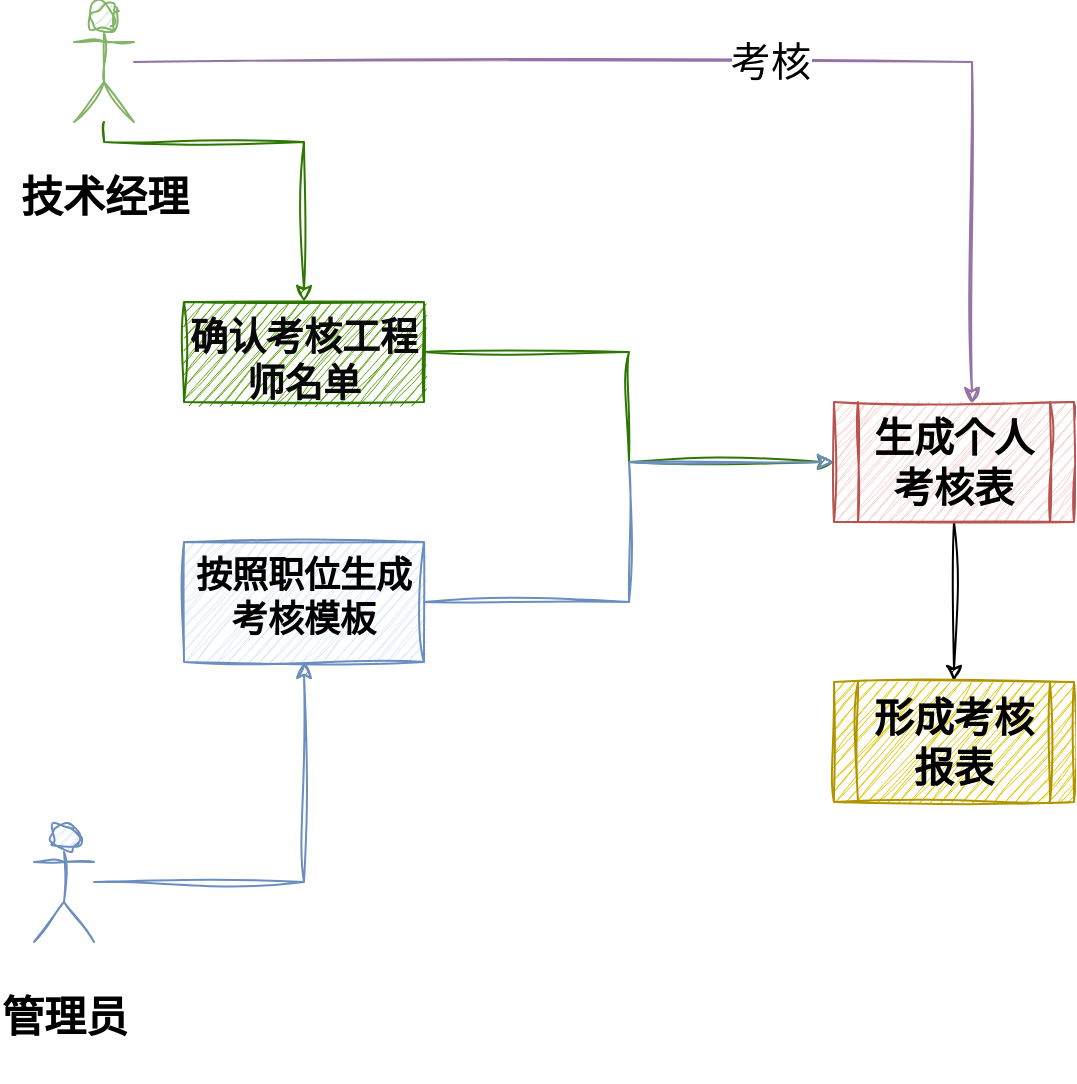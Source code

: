 <mxfile version="21.2.9" type="github">
  <diagram id="C5RBs43oDa-KdzZeNtuy" name="Page-1">
    <mxGraphModel dx="1434" dy="796" grid="1" gridSize="10" guides="1" tooltips="1" connect="1" arrows="1" fold="1" page="1" pageScale="1" pageWidth="827" pageHeight="1169" math="0" shadow="0">
      <root>
        <mxCell id="WIyWlLk6GJQsqaUBKTNV-0" />
        <mxCell id="WIyWlLk6GJQsqaUBKTNV-1" parent="WIyWlLk6GJQsqaUBKTNV-0" />
        <mxCell id="brSxYRvBLm-6a5PzT_8Y-3" value="" style="edgeStyle=orthogonalEdgeStyle;rounded=0;orthogonalLoop=1;jettySize=auto;html=1;sketch=1;curveFitting=1;jiggle=2;fillColor=#60a917;strokeColor=#2D7600;" edge="1" parent="WIyWlLk6GJQsqaUBKTNV-1" source="brSxYRvBLm-6a5PzT_8Y-0" target="brSxYRvBLm-6a5PzT_8Y-1">
          <mxGeometry relative="1" as="geometry">
            <Array as="points">
              <mxPoint x="95" y="160" />
              <mxPoint x="195" y="160" />
            </Array>
          </mxGeometry>
        </mxCell>
        <mxCell id="brSxYRvBLm-6a5PzT_8Y-18" style="edgeStyle=orthogonalEdgeStyle;rounded=0;sketch=1;hachureGap=4;jiggle=2;curveFitting=1;orthogonalLoop=1;jettySize=auto;html=1;entryX=0.575;entryY=0.017;entryDx=0;entryDy=0;entryPerimeter=0;fontFamily=Architects Daughter;fontSource=https%3A%2F%2Ffonts.googleapis.com%2Fcss%3Ffamily%3DArchitects%2BDaughter;fontSize=16;fillColor=#e1d5e7;strokeColor=#9673a6;" edge="1" parent="WIyWlLk6GJQsqaUBKTNV-1" source="brSxYRvBLm-6a5PzT_8Y-0" target="brSxYRvBLm-6a5PzT_8Y-16">
          <mxGeometry relative="1" as="geometry" />
        </mxCell>
        <mxCell id="brSxYRvBLm-6a5PzT_8Y-19" value="&lt;font data-font-src=&quot;http://www.ps3000.com/fonts/%E6%96%B9%E6%AD%A3%E9%9D%99%E8%95%BE%E7%AE%80%E4%BD%93_%E5%BE%90%E9%9D%99%E8%95%BE%E6%89%8B%E5%86%99%E4%BD%93.fon&quot; face=&quot;方正徐静蕾体&quot;&gt;考核&lt;/font&gt;" style="edgeLabel;html=1;align=center;verticalAlign=middle;resizable=0;points=[];fontSize=20;fontFamily=Architects Daughter;" vertex="1" connectable="0" parent="brSxYRvBLm-6a5PzT_8Y-18">
          <mxGeometry x="0.078" relative="1" as="geometry">
            <mxPoint as="offset" />
          </mxGeometry>
        </mxCell>
        <mxCell id="brSxYRvBLm-6a5PzT_8Y-0" value="&lt;h6&gt;&lt;font style=&quot;font-size: 21px;&quot;&gt;技术经理&lt;/font&gt;&lt;/h6&gt;" style="shape=umlActor;verticalLabelPosition=bottom;verticalAlign=top;html=1;outlineConnect=0;sketch=1;curveFitting=1;jiggle=2;fontFamily=方正徐静蕾体;fontSource=http%3A%2F%2Fwww.ps3000.com%2Ffonts%2F%25E6%2596%25B9%25E6%25AD%25A3%25E9%259D%2599%25E8%2595%25BE%25E7%25AE%2580%25E4%25BD%2593_%25E5%25BE%2590%25E9%259D%2599%25E8%2595%25BE%25E6%2589%258B%25E5%2586%2599%25E4%25BD%2593.fon;fillColor=#d5e8d4;strokeColor=#82b366;" vertex="1" parent="WIyWlLk6GJQsqaUBKTNV-1">
          <mxGeometry x="80" y="90" width="30" height="60" as="geometry" />
        </mxCell>
        <mxCell id="brSxYRvBLm-6a5PzT_8Y-15" style="edgeStyle=orthogonalEdgeStyle;rounded=0;sketch=1;hachureGap=4;jiggle=2;curveFitting=1;orthogonalLoop=1;jettySize=auto;html=1;fontFamily=Architects Daughter;fontSource=https%3A%2F%2Ffonts.googleapis.com%2Fcss%3Ffamily%3DArchitects%2BDaughter;fontSize=16;entryX=0;entryY=0.5;entryDx=0;entryDy=0;fillColor=#60a917;strokeColor=#2D7600;" edge="1" parent="WIyWlLk6GJQsqaUBKTNV-1" source="brSxYRvBLm-6a5PzT_8Y-1" target="brSxYRvBLm-6a5PzT_8Y-16">
          <mxGeometry relative="1" as="geometry">
            <mxPoint x="400" y="330" as="targetPoint" />
          </mxGeometry>
        </mxCell>
        <mxCell id="brSxYRvBLm-6a5PzT_8Y-1" value="确认考核工程师名单" style="whiteSpace=wrap;html=1;verticalAlign=top;sketch=1;curveFitting=1;jiggle=2;fontFamily=方正徐静蕾体;fontSource=http%3A%2F%2Fwww.ps3000.com%2Ffonts%2F%25E6%2596%25B9%25E6%25AD%25A3%25E9%259D%2599%25E8%2595%25BE%25E7%25AE%2580%25E4%25BD%2593_%25E5%25BE%2590%25E9%259D%2599%25E8%2595%25BE%25E6%2589%258B%25E5%2586%2599%25E4%25BD%2593.fon;fontSize=19;fontStyle=1;fillColor=#60a917;fontColor=#080808;strokeColor=#2D7600;labelBackgroundColor=none;labelBorderColor=none;" vertex="1" parent="WIyWlLk6GJQsqaUBKTNV-1">
          <mxGeometry x="135" y="240" width="120" height="50" as="geometry" />
        </mxCell>
        <mxCell id="brSxYRvBLm-6a5PzT_8Y-14" value="" style="edgeStyle=orthogonalEdgeStyle;rounded=0;orthogonalLoop=1;jettySize=auto;html=1;sketch=1;curveFitting=1;jiggle=2;fillColor=#dae8fc;strokeColor=#6c8ebf;" edge="1" parent="WIyWlLk6GJQsqaUBKTNV-1" source="brSxYRvBLm-6a5PzT_8Y-11" target="brSxYRvBLm-6a5PzT_8Y-13">
          <mxGeometry relative="1" as="geometry" />
        </mxCell>
        <mxCell id="brSxYRvBLm-6a5PzT_8Y-11" value="&lt;h6&gt;&lt;span style=&quot;font-size: 21px;&quot;&gt;管理员&lt;/span&gt;&lt;/h6&gt;" style="shape=umlActor;verticalLabelPosition=bottom;verticalAlign=top;html=1;outlineConnect=0;sketch=1;curveFitting=1;jiggle=2;fontFamily=方正徐静蕾体;fontSource=http%3A%2F%2Fwww.ps3000.com%2Ffonts%2F%25E6%2596%25B9%25E6%25AD%25A3%25E9%259D%2599%25E8%2595%25BE%25E7%25AE%2580%25E4%25BD%2593_%25E5%25BE%2590%25E9%259D%2599%25E8%2595%25BE%25E6%2589%258B%25E5%2586%2599%25E4%25BD%2593.fon;fillColor=#dae8fc;strokeColor=#6c8ebf;" vertex="1" parent="WIyWlLk6GJQsqaUBKTNV-1">
          <mxGeometry x="60" y="500" width="30" height="60" as="geometry" />
        </mxCell>
        <mxCell id="brSxYRvBLm-6a5PzT_8Y-17" style="edgeStyle=orthogonalEdgeStyle;rounded=0;sketch=1;hachureGap=4;jiggle=2;curveFitting=1;orthogonalLoop=1;jettySize=auto;html=1;entryX=0;entryY=0.5;entryDx=0;entryDy=0;fontFamily=Architects Daughter;fontSource=https%3A%2F%2Ffonts.googleapis.com%2Fcss%3Ffamily%3DArchitects%2BDaughter;fontSize=16;fillColor=#dae8fc;strokeColor=#6c8ebf;" edge="1" parent="WIyWlLk6GJQsqaUBKTNV-1" source="brSxYRvBLm-6a5PzT_8Y-13" target="brSxYRvBLm-6a5PzT_8Y-16">
          <mxGeometry relative="1" as="geometry" />
        </mxCell>
        <mxCell id="brSxYRvBLm-6a5PzT_8Y-13" value="&lt;b&gt;&lt;font style=&quot;font-size: 18px;&quot;&gt;按照职位生成考核模板&lt;/font&gt;&lt;/b&gt;" style="whiteSpace=wrap;html=1;fontFamily=方正徐静蕾体;verticalAlign=top;sketch=1;curveFitting=1;jiggle=2;fontSource=http%3A%2F%2Fwww.ps3000.com%2Ffonts%2F%25E6%2596%25B9%25E6%25AD%25A3%25E9%259D%2599%25E8%2595%25BE%25E7%25AE%2580%25E4%25BD%2593_%25E5%25BE%2590%25E9%259D%2599%25E8%2595%25BE%25E6%2589%258B%25E5%2586%2599%25E4%25BD%2593.fon;fillColor=#dae8fc;strokeColor=#6c8ebf;" vertex="1" parent="WIyWlLk6GJQsqaUBKTNV-1">
          <mxGeometry x="135" y="360" width="120" height="60" as="geometry" />
        </mxCell>
        <mxCell id="brSxYRvBLm-6a5PzT_8Y-21" value="" style="edgeStyle=orthogonalEdgeStyle;rounded=0;sketch=1;hachureGap=4;jiggle=2;curveFitting=1;orthogonalLoop=1;jettySize=auto;html=1;fontFamily=Architects Daughter;fontSource=https%3A%2F%2Ffonts.googleapis.com%2Fcss%3Ffamily%3DArchitects%2BDaughter;fontSize=16;" edge="1" parent="WIyWlLk6GJQsqaUBKTNV-1" source="brSxYRvBLm-6a5PzT_8Y-16" target="brSxYRvBLm-6a5PzT_8Y-20">
          <mxGeometry relative="1" as="geometry" />
        </mxCell>
        <mxCell id="brSxYRvBLm-6a5PzT_8Y-16" value="&lt;font data-font-src=&quot;http://www.ps3000.com/fonts/%E6%96%B9%E6%AD%A3%E9%9D%99%E8%95%BE%E7%AE%80%E4%BD%93_%E5%BE%90%E9%9D%99%E8%95%BE%E6%89%8B%E5%86%99%E4%BD%93.fon&quot; face=&quot;方正徐静蕾体&quot;&gt;生成个人考核表&lt;/font&gt;" style="shape=process;whiteSpace=wrap;html=1;backgroundOutline=1;sketch=1;hachureGap=4;jiggle=2;curveFitting=1;fontFamily=Architects Daughter;fontSource=https%3A%2F%2Ffonts.googleapis.com%2Fcss%3Ffamily%3DArchitects%2BDaughter;fontSize=20;fillColor=#f8cecc;strokeColor=#b85450;fontStyle=1" vertex="1" parent="WIyWlLk6GJQsqaUBKTNV-1">
          <mxGeometry x="460" y="290" width="120" height="60" as="geometry" />
        </mxCell>
        <mxCell id="brSxYRvBLm-6a5PzT_8Y-20" value="&lt;font data-font-src=&quot;http://www.ps3000.com/fonts/%E6%96%B9%E6%AD%A3%E9%9D%99%E8%95%BE%E7%AE%80%E4%BD%93_%E5%BE%90%E9%9D%99%E8%95%BE%E6%89%8B%E5%86%99%E4%BD%93.fon&quot; face=&quot;方正徐静蕾体&quot;&gt;形成考核报表&lt;/font&gt;" style="shape=process;whiteSpace=wrap;html=1;backgroundOutline=1;sketch=1;hachureGap=4;jiggle=2;curveFitting=1;fontFamily=Architects Daughter;fontSource=https%3A%2F%2Ffonts.googleapis.com%2Fcss%3Ffamily%3DArchitects%2BDaughter;fontSize=20;fillColor=#e3c800;strokeColor=#B09500;fontStyle=1;fontColor=#000000;" vertex="1" parent="WIyWlLk6GJQsqaUBKTNV-1">
          <mxGeometry x="460" y="430" width="120" height="60" as="geometry" />
        </mxCell>
      </root>
    </mxGraphModel>
  </diagram>
</mxfile>
